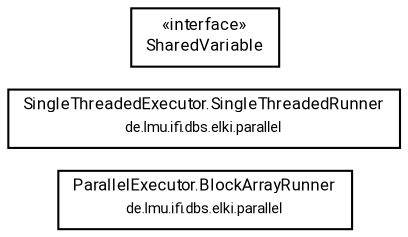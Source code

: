 #!/usr/local/bin/dot
#
# Class diagram 
# Generated by UMLGraph version R5_7_2-60-g0e99a6 (http://www.spinellis.gr/umlgraph/)
#

digraph G {
	graph [fontnames="svg"]
	edge [fontname="Roboto",fontsize=7,labelfontname="Roboto",labelfontsize=7,color="black"];
	node [fontname="Roboto",fontcolor="black",fontsize=8,shape=plaintext,margin=0,width=0,height=0];
	nodesep=0.15;
	ranksep=0.25;
	rankdir=LR;
	// de.lmu.ifi.dbs.elki.parallel.ParallelExecutor.BlockArrayRunner
	c9314904 [label=<<table title="de.lmu.ifi.dbs.elki.parallel.ParallelExecutor.BlockArrayRunner" border="0" cellborder="1" cellspacing="0" cellpadding="2" href="../ParallelExecutor.BlockArrayRunner.html" target="_parent">
		<tr><td><table border="0" cellspacing="0" cellpadding="1">
		<tr><td align="center" balign="center"> <font face="Roboto">ParallelExecutor.BlockArrayRunner</font> </td></tr>
		<tr><td align="center" balign="center"> <font face="Roboto" point-size="7.0">de.lmu.ifi.dbs.elki.parallel</font> </td></tr>
		</table></td></tr>
		</table>>, URL="../ParallelExecutor.BlockArrayRunner.html"];
	// de.lmu.ifi.dbs.elki.parallel.SingleThreadedExecutor.SingleThreadedRunner
	c9314906 [label=<<table title="de.lmu.ifi.dbs.elki.parallel.SingleThreadedExecutor.SingleThreadedRunner" border="0" cellborder="1" cellspacing="0" cellpadding="2" href="../SingleThreadedExecutor.SingleThreadedRunner.html" target="_parent">
		<tr><td><table border="0" cellspacing="0" cellpadding="1">
		<tr><td align="center" balign="center"> <font face="Roboto">SingleThreadedExecutor.SingleThreadedRunner</font> </td></tr>
		<tr><td align="center" balign="center"> <font face="Roboto" point-size="7.0">de.lmu.ifi.dbs.elki.parallel</font> </td></tr>
		</table></td></tr>
		</table>>, URL="../SingleThreadedExecutor.SingleThreadedRunner.html"];
	// de.lmu.ifi.dbs.elki.parallel.variables.SharedVariable<I extends de.lmu.ifi.dbs.elki.parallel.variables.SharedVariable.Instance<?>>
	c9314911 [label=<<table title="de.lmu.ifi.dbs.elki.parallel.variables.SharedVariable" border="0" cellborder="1" cellspacing="0" cellpadding="2" href="SharedVariable.html" target="_parent">
		<tr><td><table border="0" cellspacing="0" cellpadding="1">
		<tr><td align="center" balign="center"> &#171;interface&#187; </td></tr>
		<tr><td align="center" balign="center"> <font face="Roboto">SharedVariable</font> </td></tr>
		</table></td></tr>
		</table>>, URL="SharedVariable.html"];
}


